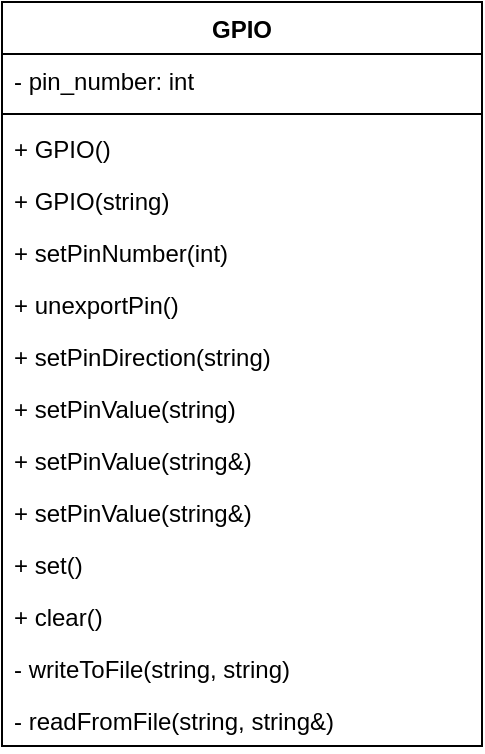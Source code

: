<mxfile version="13.7.9" type="device"><diagram id="PHF899gcf_bP_Xuu3WRw" name="Page-1"><mxGraphModel dx="749" dy="556" grid="1" gridSize="10" guides="1" tooltips="1" connect="1" arrows="1" fold="1" page="1" pageScale="1" pageWidth="1654" pageHeight="1169" math="0" shadow="0"><root><mxCell id="0"/><mxCell id="1" parent="0"/><mxCell id="JAsDQtctK9VZvb29VR_p-9" value="GPIO" style="swimlane;fontStyle=1;align=center;verticalAlign=top;childLayout=stackLayout;horizontal=1;startSize=26;horizontalStack=0;resizeParent=1;resizeParentMax=0;resizeLast=0;collapsible=1;marginBottom=0;" vertex="1" parent="1"><mxGeometry x="80" y="80" width="240" height="372" as="geometry"><mxRectangle x="80" y="80" width="110" height="26" as="alternateBounds"/></mxGeometry></mxCell><mxCell id="JAsDQtctK9VZvb29VR_p-10" value="- pin_number: int" style="text;strokeColor=none;fillColor=none;align=left;verticalAlign=top;spacingLeft=4;spacingRight=4;overflow=hidden;rotatable=0;points=[[0,0.5],[1,0.5]];portConstraint=eastwest;" vertex="1" parent="JAsDQtctK9VZvb29VR_p-9"><mxGeometry y="26" width="240" height="26" as="geometry"/></mxCell><mxCell id="JAsDQtctK9VZvb29VR_p-14" value="" style="line;strokeWidth=1;fillColor=none;align=left;verticalAlign=middle;spacingTop=-1;spacingLeft=3;spacingRight=3;rotatable=0;labelPosition=right;points=[];portConstraint=eastwest;" vertex="1" parent="JAsDQtctK9VZvb29VR_p-9"><mxGeometry y="52" width="240" height="8" as="geometry"/></mxCell><mxCell id="JAsDQtctK9VZvb29VR_p-15" value="+ GPIO()" style="text;strokeColor=none;fillColor=none;align=left;verticalAlign=top;spacingLeft=4;spacingRight=4;overflow=hidden;rotatable=0;points=[[0,0.5],[1,0.5]];portConstraint=eastwest;" vertex="1" parent="JAsDQtctK9VZvb29VR_p-9"><mxGeometry y="60" width="240" height="26" as="geometry"/></mxCell><mxCell id="JAsDQtctK9VZvb29VR_p-16" value="+ GPIO(string)" style="text;strokeColor=none;fillColor=none;align=left;verticalAlign=top;spacingLeft=4;spacingRight=4;overflow=hidden;rotatable=0;points=[[0,0.5],[1,0.5]];portConstraint=eastwest;" vertex="1" parent="JAsDQtctK9VZvb29VR_p-9"><mxGeometry y="86" width="240" height="26" as="geometry"/></mxCell><mxCell id="JAsDQtctK9VZvb29VR_p-17" value="+ setPinNumber(int)" style="text;strokeColor=none;fillColor=none;align=left;verticalAlign=top;spacingLeft=4;spacingRight=4;overflow=hidden;rotatable=0;points=[[0,0.5],[1,0.5]];portConstraint=eastwest;" vertex="1" parent="JAsDQtctK9VZvb29VR_p-9"><mxGeometry y="112" width="240" height="26" as="geometry"/></mxCell><mxCell id="JAsDQtctK9VZvb29VR_p-18" value="+ unexportPin()" style="text;strokeColor=none;fillColor=none;align=left;verticalAlign=top;spacingLeft=4;spacingRight=4;overflow=hidden;rotatable=0;points=[[0,0.5],[1,0.5]];portConstraint=eastwest;" vertex="1" parent="JAsDQtctK9VZvb29VR_p-9"><mxGeometry y="138" width="240" height="26" as="geometry"/></mxCell><mxCell id="JAsDQtctK9VZvb29VR_p-19" value="+ setPinDirection(string)" style="text;strokeColor=none;fillColor=none;align=left;verticalAlign=top;spacingLeft=4;spacingRight=4;overflow=hidden;rotatable=0;points=[[0,0.5],[1,0.5]];portConstraint=eastwest;" vertex="1" parent="JAsDQtctK9VZvb29VR_p-9"><mxGeometry y="164" width="240" height="26" as="geometry"/></mxCell><mxCell id="JAsDQtctK9VZvb29VR_p-20" value="+ setPinValue(string)" style="text;strokeColor=none;fillColor=none;align=left;verticalAlign=top;spacingLeft=4;spacingRight=4;overflow=hidden;rotatable=0;points=[[0,0.5],[1,0.5]];portConstraint=eastwest;" vertex="1" parent="JAsDQtctK9VZvb29VR_p-9"><mxGeometry y="190" width="240" height="26" as="geometry"/></mxCell><mxCell id="JAsDQtctK9VZvb29VR_p-21" value="+ setPinValue(string&amp;)" style="text;strokeColor=none;fillColor=none;align=left;verticalAlign=top;spacingLeft=4;spacingRight=4;overflow=hidden;rotatable=0;points=[[0,0.5],[1,0.5]];portConstraint=eastwest;" vertex="1" parent="JAsDQtctK9VZvb29VR_p-9"><mxGeometry y="216" width="240" height="26" as="geometry"/></mxCell><mxCell id="JAsDQtctK9VZvb29VR_p-22" value="+ setPinValue(string&amp;)" style="text;strokeColor=none;fillColor=none;align=left;verticalAlign=top;spacingLeft=4;spacingRight=4;overflow=hidden;rotatable=0;points=[[0,0.5],[1,0.5]];portConstraint=eastwest;" vertex="1" parent="JAsDQtctK9VZvb29VR_p-9"><mxGeometry y="242" width="240" height="26" as="geometry"/></mxCell><mxCell id="JAsDQtctK9VZvb29VR_p-23" value="+ set()" style="text;strokeColor=none;fillColor=none;align=left;verticalAlign=top;spacingLeft=4;spacingRight=4;overflow=hidden;rotatable=0;points=[[0,0.5],[1,0.5]];portConstraint=eastwest;" vertex="1" parent="JAsDQtctK9VZvb29VR_p-9"><mxGeometry y="268" width="240" height="26" as="geometry"/></mxCell><mxCell id="JAsDQtctK9VZvb29VR_p-24" value="+ clear()" style="text;strokeColor=none;fillColor=none;align=left;verticalAlign=top;spacingLeft=4;spacingRight=4;overflow=hidden;rotatable=0;points=[[0,0.5],[1,0.5]];portConstraint=eastwest;" vertex="1" parent="JAsDQtctK9VZvb29VR_p-9"><mxGeometry y="294" width="240" height="26" as="geometry"/></mxCell><mxCell id="JAsDQtctK9VZvb29VR_p-25" value="- writeToFile(string, string)" style="text;strokeColor=none;fillColor=none;align=left;verticalAlign=top;spacingLeft=4;spacingRight=4;overflow=hidden;rotatable=0;points=[[0,0.5],[1,0.5]];portConstraint=eastwest;" vertex="1" parent="JAsDQtctK9VZvb29VR_p-9"><mxGeometry y="320" width="240" height="26" as="geometry"/></mxCell><mxCell id="JAsDQtctK9VZvb29VR_p-26" value="- readFromFile(string, string&amp;)" style="text;strokeColor=none;fillColor=none;align=left;verticalAlign=top;spacingLeft=4;spacingRight=4;overflow=hidden;rotatable=0;points=[[0,0.5],[1,0.5]];portConstraint=eastwest;" vertex="1" parent="JAsDQtctK9VZvb29VR_p-9"><mxGeometry y="346" width="240" height="26" as="geometry"/></mxCell></root></mxGraphModel></diagram></mxfile>